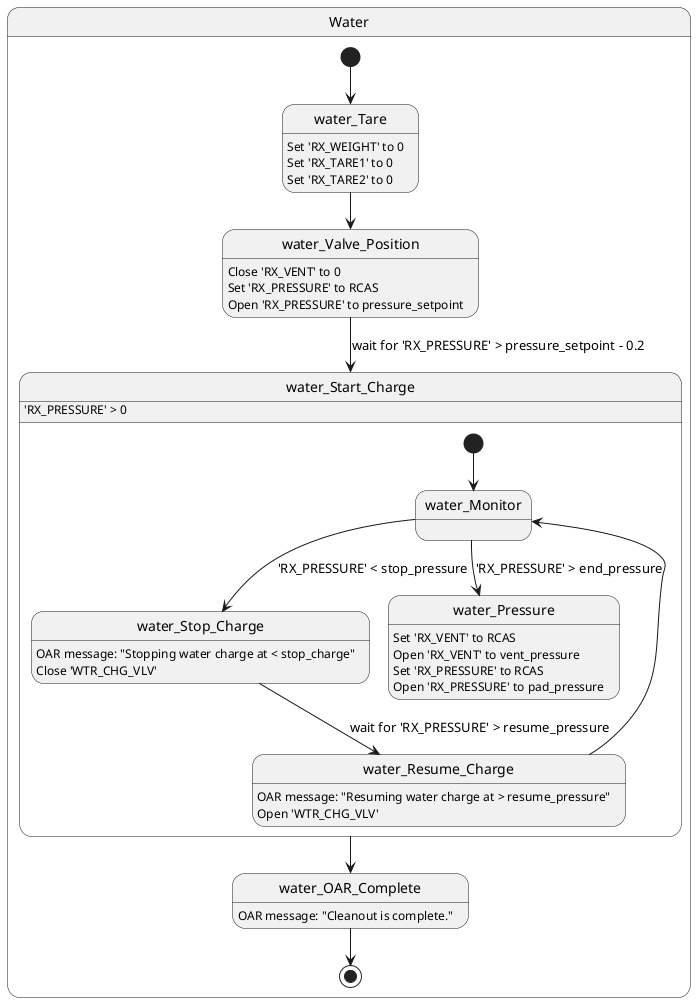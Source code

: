 @startuml
state Water {

[*] --> water_Tare
water_Tare: Set 'RX_WEIGHT' to 0
water_Tare: Set 'RX_TARE1' to 0
water_Tare: Set 'RX_TARE2' to 0

water_Tare --> water_Valve_Position
water_Valve_Position: Close 'RX_VENT' to 0
water_Valve_Position: Set 'RX_PRESSURE' to RCAS
water_Valve_Position: Open 'RX_PRESSURE' to pressure_setpoint

water_Valve_Position --> water_Start_Charge: wait for 'RX_PRESSURE' > pressure_setpoint - 0.2
water_Start_Charge: 'RX_PRESSURE' > 0

state water_Start_Charge{
[*] --> water_Monitor
water_Monitor --> water_Stop_Charge: 'RX_PRESSURE' < stop_pressure
water_Stop_Charge: OAR message: "Stopping water charge at < stop_charge"
water_Stop_Charge: Close 'WTR_CHG_VLV'

water_Stop_Charge --> water_Resume_Charge: wait for 'RX_PRESSURE' > resume_pressure
water_Resume_Charge: OAR message: "Resuming water charge at > resume_pressure"
water_Resume_Charge: Open 'WTR_CHG_VLV'

water_Resume_Charge --> water_Monitor

water_Monitor --> water_Pressure: 'RX_PRESSURE' > end_pressure
water_Pressure: Set 'RX_VENT' to RCAS
water_Pressure: Open 'RX_VENT' to vent_pressure
water_Pressure: Set 'RX_PRESSURE' to RCAS
water_Pressure: Open 'RX_PRESSURE' to pad_pressure

}

water_Start_Charge --> water_OAR_Complete
water_OAR_Complete: OAR message: "Cleanout is complete."

water_OAR_Complete --> [*]

}
@enduml